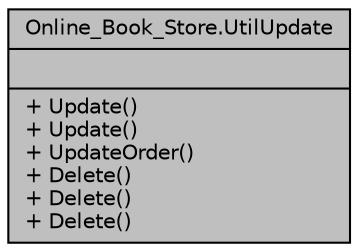 digraph "Online_Book_Store.UtilUpdate"
{
 // LATEX_PDF_SIZE
  edge [fontname="Helvetica",fontsize="10",labelfontname="Helvetica",labelfontsize="10"];
  node [fontname="Helvetica",fontsize="10",shape=record];
  Node1 [label="{Online_Book_Store.UtilUpdate\n||+ Update()\l+ Update()\l+ UpdateOrder()\l+ Delete()\l+ Delete()\l+ Delete()\l}",height=0.2,width=0.4,color="black", fillcolor="grey75", style="filled", fontcolor="black",tooltip="This file update and delete from the xml file."];
}
